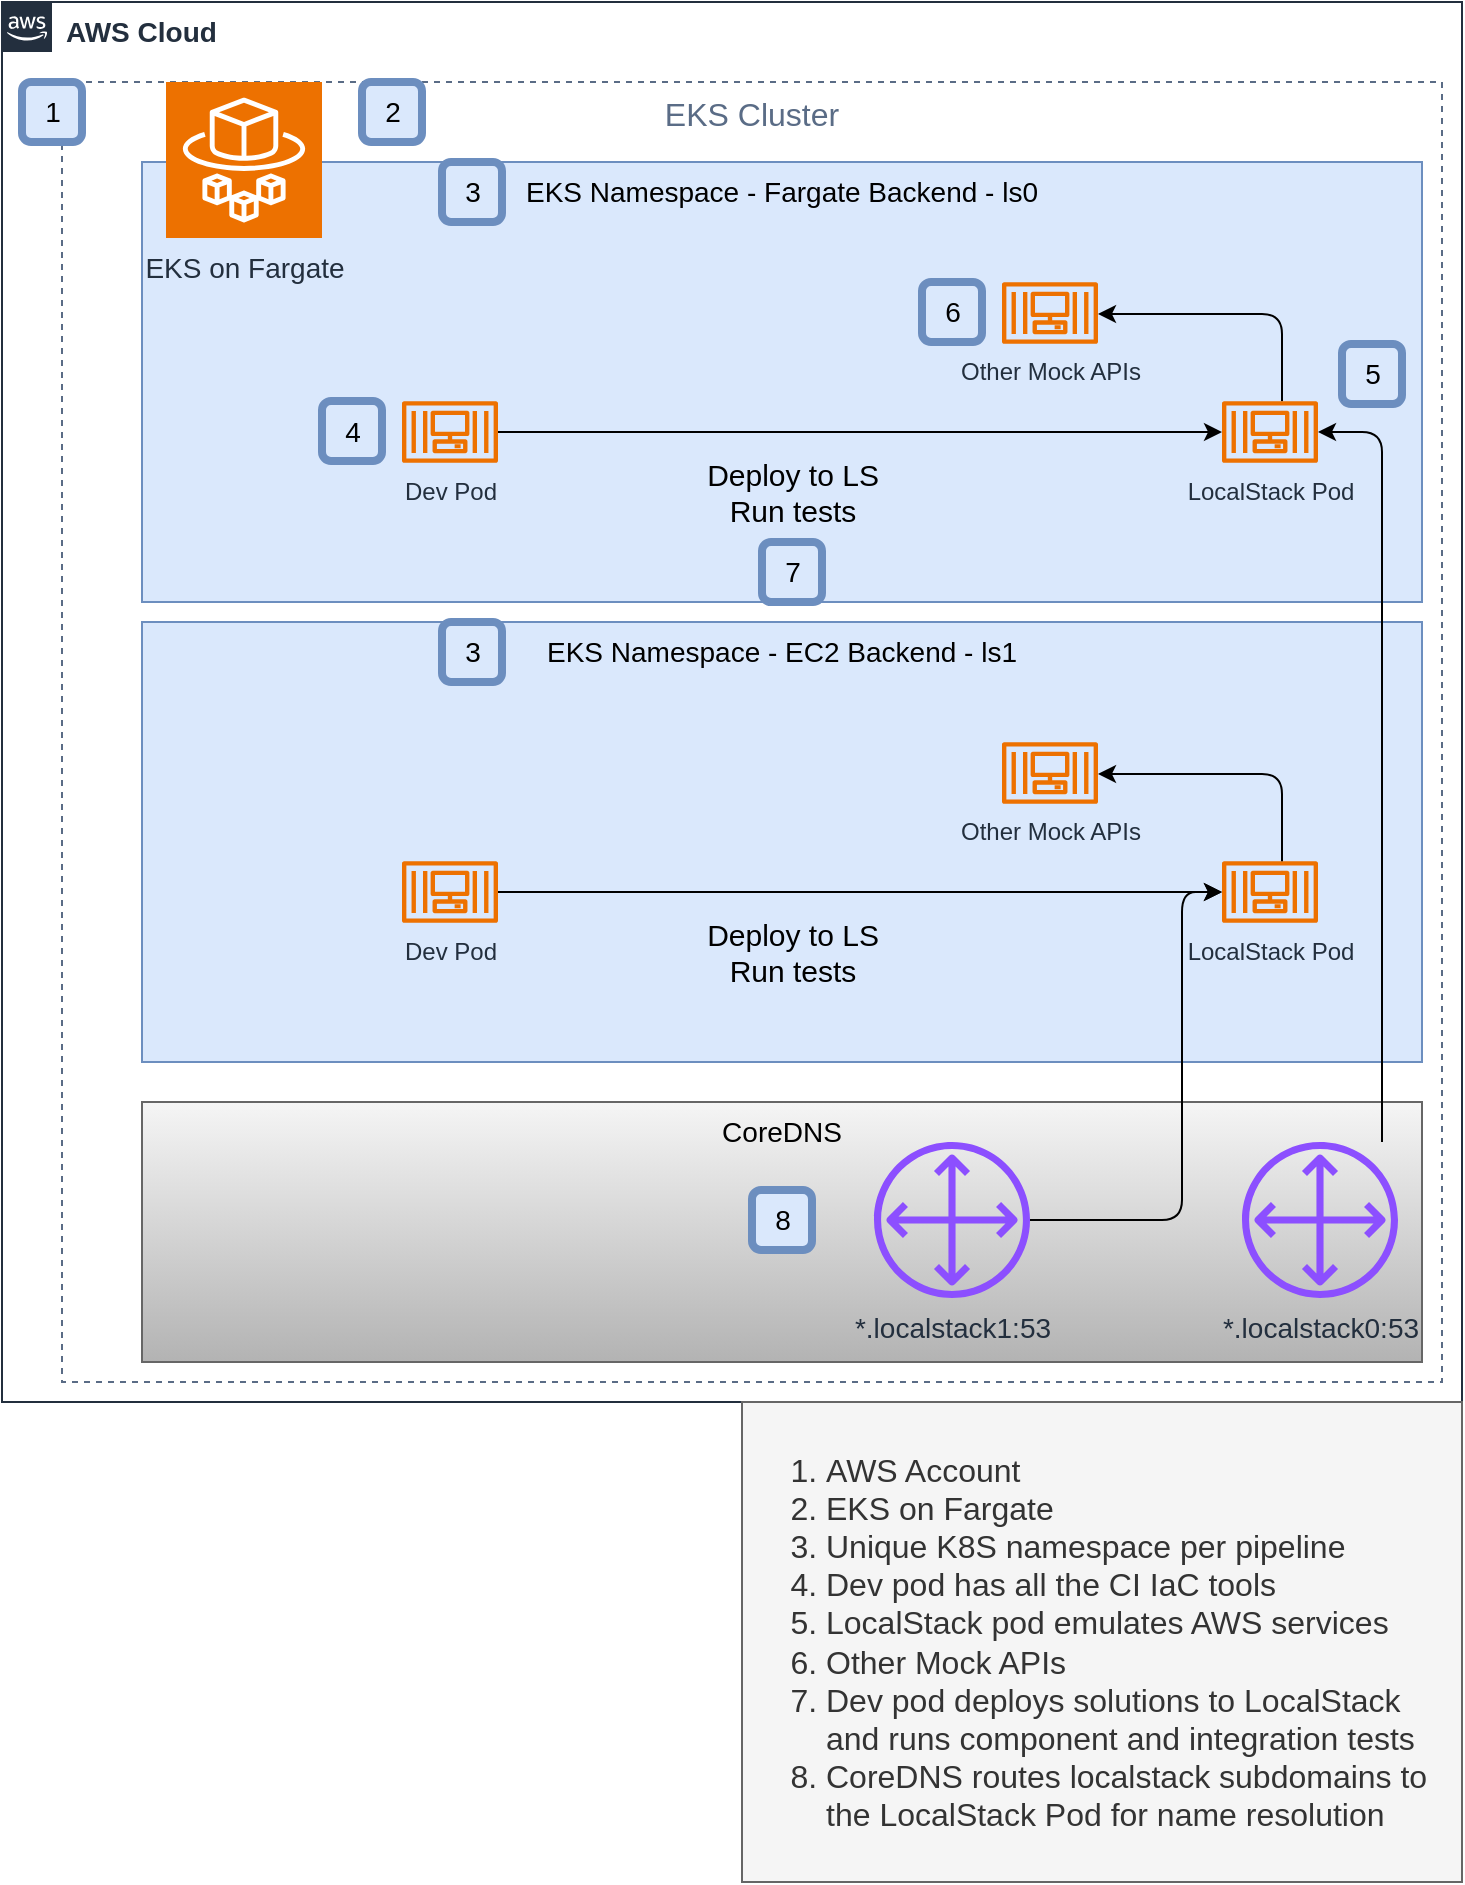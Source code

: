 <mxfile version="23.1.5" type="device" pages="2">
  <diagram name="ls-on-aws-eks" id="TpZ5J-uieHqMcHOrVDC3">
    <mxGraphModel dx="1724" dy="1796" grid="1" gridSize="10" guides="1" tooltips="1" connect="1" arrows="1" fold="1" page="1" pageScale="1" pageWidth="850" pageHeight="1100" math="0" shadow="0">
      <root>
        <mxCell id="0" />
        <mxCell id="1" parent="0" />
        <mxCell id="CIlqBqHNMjFFj4c3_xY8-1" value="&lt;b&gt;&lt;font style=&quot;font-size: 14px;&quot;&gt;AWS Cloud&lt;/font&gt;&lt;/b&gt;" style="points=[[0,0],[0.25,0],[0.5,0],[0.75,0],[1,0],[1,0.25],[1,0.5],[1,0.75],[1,1],[0.75,1],[0.5,1],[0.25,1],[0,1],[0,0.75],[0,0.5],[0,0.25]];outlineConnect=0;gradientColor=none;html=1;whiteSpace=wrap;fontSize=12;fontStyle=0;container=1;pointerEvents=0;collapsible=0;recursiveResize=0;shape=mxgraph.aws4.group;grIcon=mxgraph.aws4.group_aws_cloud_alt;strokeColor=#232F3E;fillColor=none;verticalAlign=top;align=left;spacingLeft=30;fontColor=#232F3E;dashed=0;" parent="1" vertex="1">
          <mxGeometry x="30" y="90" width="730" height="700" as="geometry" />
        </mxCell>
        <mxCell id="CIlqBqHNMjFFj4c3_xY8-2" value="&lt;font style=&quot;font-size: 16px;&quot;&gt;EKS Cluster&lt;/font&gt;" style="fillColor=none;strokeColor=#5A6C86;dashed=1;verticalAlign=top;fontStyle=0;fontColor=#5A6C86;whiteSpace=wrap;html=1;" parent="CIlqBqHNMjFFj4c3_xY8-1" vertex="1">
          <mxGeometry x="30" y="40" width="690" height="650" as="geometry" />
        </mxCell>
        <mxCell id="CIlqBqHNMjFFj4c3_xY8-3" value="&lt;font style=&quot;font-size: 14px;&quot;&gt;EKS Namespace - Fargate Backend - ls0&lt;/font&gt;" style="fillColor=#dae8fc;strokeColor=#6c8ebf;dashed=0;verticalAlign=top;fontStyle=0;whiteSpace=wrap;html=1;" parent="CIlqBqHNMjFFj4c3_xY8-1" vertex="1">
          <mxGeometry x="70" y="80" width="640" height="220" as="geometry" />
        </mxCell>
        <mxCell id="CIlqBqHNMjFFj4c3_xY8-4" value="&lt;font style=&quot;font-size: 14px;&quot;&gt;EKS on Fargate&lt;/font&gt;" style="sketch=0;points=[[0,0,0],[0.25,0,0],[0.5,0,0],[0.75,0,0],[1,0,0],[0,1,0],[0.25,1,0],[0.5,1,0],[0.75,1,0],[1,1,0],[0,0.25,0],[0,0.5,0],[0,0.75,0],[1,0.25,0],[1,0.5,0],[1,0.75,0]];outlineConnect=0;fontColor=#232F3E;fillColor=#ED7100;strokeColor=#ffffff;dashed=0;verticalLabelPosition=bottom;verticalAlign=top;align=center;html=1;fontSize=12;fontStyle=0;aspect=fixed;shape=mxgraph.aws4.resourceIcon;resIcon=mxgraph.aws4.fargate;" parent="CIlqBqHNMjFFj4c3_xY8-1" vertex="1">
          <mxGeometry x="82" y="40" width="78" height="78" as="geometry" />
        </mxCell>
        <mxCell id="-8W0-LoTiDIAhBHI-oRQ-4" style="edgeStyle=orthogonalEdgeStyle;rounded=1;orthogonalLoop=1;jettySize=auto;html=1;curved=0;" parent="CIlqBqHNMjFFj4c3_xY8-1" source="CIlqBqHNMjFFj4c3_xY8-5" target="-8W0-LoTiDIAhBHI-oRQ-3" edge="1">
          <mxGeometry relative="1" as="geometry">
            <Array as="points">
              <mxPoint x="640" y="156" />
            </Array>
          </mxGeometry>
        </mxCell>
        <mxCell id="CIlqBqHNMjFFj4c3_xY8-5" value="LocalStack Pod" style="sketch=0;outlineConnect=0;fontColor=#232F3E;gradientColor=none;fillColor=#ED7100;strokeColor=none;dashed=0;verticalLabelPosition=bottom;verticalAlign=top;align=center;html=1;fontSize=12;fontStyle=0;aspect=fixed;pointerEvents=1;shape=mxgraph.aws4.container_3;" parent="CIlqBqHNMjFFj4c3_xY8-1" vertex="1">
          <mxGeometry x="610" y="199.5" width="48" height="31" as="geometry" />
        </mxCell>
        <mxCell id="CIlqBqHNMjFFj4c3_xY8-7" style="edgeStyle=orthogonalEdgeStyle;rounded=0;orthogonalLoop=1;jettySize=auto;html=1;" parent="CIlqBqHNMjFFj4c3_xY8-1" source="CIlqBqHNMjFFj4c3_xY8-6" target="CIlqBqHNMjFFj4c3_xY8-5" edge="1">
          <mxGeometry relative="1" as="geometry" />
        </mxCell>
        <mxCell id="CIlqBqHNMjFFj4c3_xY8-6" value="Dev Pod" style="sketch=0;outlineConnect=0;fontColor=#232F3E;gradientColor=none;fillColor=#ED7100;strokeColor=none;dashed=0;verticalLabelPosition=bottom;verticalAlign=top;align=center;html=1;fontSize=12;fontStyle=0;aspect=fixed;pointerEvents=1;shape=mxgraph.aws4.container_3;" parent="CIlqBqHNMjFFj4c3_xY8-1" vertex="1">
          <mxGeometry x="200" y="199.5" width="48" height="31" as="geometry" />
        </mxCell>
        <mxCell id="CIlqBqHNMjFFj4c3_xY8-8" value="&lt;font style=&quot;font-size: 15px;&quot;&gt;Deploy to LS&lt;br&gt;Run tests&lt;/font&gt;" style="text;html=1;align=center;verticalAlign=middle;resizable=0;points=[];autosize=1;strokeColor=none;fillColor=none;" parent="CIlqBqHNMjFFj4c3_xY8-1" vertex="1">
          <mxGeometry x="340" y="220" width="110" height="50" as="geometry" />
        </mxCell>
        <mxCell id="-8W0-LoTiDIAhBHI-oRQ-3" value="Other Mock APIs" style="sketch=0;outlineConnect=0;fontColor=#232F3E;gradientColor=none;fillColor=#ED7100;strokeColor=none;dashed=0;verticalLabelPosition=bottom;verticalAlign=top;align=center;html=1;fontSize=12;fontStyle=0;aspect=fixed;pointerEvents=1;shape=mxgraph.aws4.container_3;" parent="CIlqBqHNMjFFj4c3_xY8-1" vertex="1">
          <mxGeometry x="500" y="140" width="48" height="31" as="geometry" />
        </mxCell>
        <mxCell id="-8W0-LoTiDIAhBHI-oRQ-5" value="&lt;font style=&quot;font-size: 14px;&quot;&gt;1&lt;/font&gt;" style="text;html=1;align=center;verticalAlign=middle;resizable=0;points=[];autosize=1;strokeColor=#6c8ebf;fillColor=#dae8fc;strokeWidth=4;rounded=1;glass=0;shadow=0;" parent="CIlqBqHNMjFFj4c3_xY8-1" vertex="1">
          <mxGeometry x="10" y="40" width="30" height="30" as="geometry" />
        </mxCell>
        <mxCell id="-8W0-LoTiDIAhBHI-oRQ-6" value="&lt;font style=&quot;font-size: 14px;&quot;&gt;2&lt;/font&gt;" style="text;html=1;align=center;verticalAlign=middle;resizable=0;points=[];autosize=1;strokeColor=#6c8ebf;fillColor=#dae8fc;strokeWidth=4;rounded=1;glass=0;shadow=0;" parent="CIlqBqHNMjFFj4c3_xY8-1" vertex="1">
          <mxGeometry x="180" y="40" width="30" height="30" as="geometry" />
        </mxCell>
        <mxCell id="-8W0-LoTiDIAhBHI-oRQ-7" value="&lt;font style=&quot;font-size: 14px;&quot;&gt;3&lt;/font&gt;" style="text;html=1;align=center;verticalAlign=middle;resizable=0;points=[];autosize=1;strokeColor=#6c8ebf;fillColor=#dae8fc;strokeWidth=4;rounded=1;glass=0;shadow=0;" parent="CIlqBqHNMjFFj4c3_xY8-1" vertex="1">
          <mxGeometry x="220" y="80" width="30" height="30" as="geometry" />
        </mxCell>
        <mxCell id="-8W0-LoTiDIAhBHI-oRQ-8" value="&lt;font style=&quot;font-size: 14px;&quot;&gt;4&lt;/font&gt;" style="text;html=1;align=center;verticalAlign=middle;resizable=0;points=[];autosize=1;strokeColor=#6c8ebf;fillColor=#dae8fc;strokeWidth=4;rounded=1;glass=0;shadow=0;" parent="CIlqBqHNMjFFj4c3_xY8-1" vertex="1">
          <mxGeometry x="160" y="199.5" width="30" height="30" as="geometry" />
        </mxCell>
        <mxCell id="-8W0-LoTiDIAhBHI-oRQ-9" value="&lt;font style=&quot;font-size: 14px;&quot;&gt;5&lt;/font&gt;" style="text;html=1;align=center;verticalAlign=middle;resizable=0;points=[];autosize=1;strokeColor=#6c8ebf;fillColor=#dae8fc;strokeWidth=4;rounded=1;glass=0;shadow=0;" parent="CIlqBqHNMjFFj4c3_xY8-1" vertex="1">
          <mxGeometry x="670" y="171" width="30" height="30" as="geometry" />
        </mxCell>
        <mxCell id="-8W0-LoTiDIAhBHI-oRQ-10" value="&lt;font style=&quot;font-size: 14px;&quot;&gt;6&lt;/font&gt;" style="text;html=1;align=center;verticalAlign=middle;resizable=0;points=[];autosize=1;strokeColor=#6c8ebf;fillColor=#dae8fc;strokeWidth=4;rounded=1;glass=0;shadow=0;" parent="CIlqBqHNMjFFj4c3_xY8-1" vertex="1">
          <mxGeometry x="460" y="140" width="30" height="30" as="geometry" />
        </mxCell>
        <mxCell id="-8W0-LoTiDIAhBHI-oRQ-11" value="&lt;font style=&quot;font-size: 14px;&quot;&gt;7&lt;/font&gt;" style="text;html=1;align=center;verticalAlign=middle;resizable=0;points=[];autosize=1;strokeColor=#6c8ebf;fillColor=#dae8fc;strokeWidth=4;rounded=1;glass=0;shadow=0;" parent="CIlqBqHNMjFFj4c3_xY8-1" vertex="1">
          <mxGeometry x="380" y="270" width="30" height="30" as="geometry" />
        </mxCell>
        <mxCell id="6KlicJI3OUPLph20View-2" value="&lt;font style=&quot;font-size: 14px;&quot;&gt;EKS Namespace - EC2 Backend - ls1&lt;/font&gt;" style="fillColor=#dae8fc;strokeColor=#6c8ebf;dashed=0;verticalAlign=top;fontStyle=0;whiteSpace=wrap;html=1;" parent="CIlqBqHNMjFFj4c3_xY8-1" vertex="1">
          <mxGeometry x="70" y="310" width="640" height="220" as="geometry" />
        </mxCell>
        <mxCell id="6KlicJI3OUPLph20View-4" value="LocalStack Pod" style="sketch=0;outlineConnect=0;fontColor=#232F3E;gradientColor=none;fillColor=#ED7100;strokeColor=none;dashed=0;verticalLabelPosition=bottom;verticalAlign=top;align=center;html=1;fontSize=12;fontStyle=0;aspect=fixed;pointerEvents=1;shape=mxgraph.aws4.container_3;" parent="CIlqBqHNMjFFj4c3_xY8-1" vertex="1">
          <mxGeometry x="610" y="429.5" width="48" height="31" as="geometry" />
        </mxCell>
        <mxCell id="6KlicJI3OUPLph20View-5" style="edgeStyle=orthogonalEdgeStyle;rounded=0;orthogonalLoop=1;jettySize=auto;html=1;" parent="CIlqBqHNMjFFj4c3_xY8-1" source="6KlicJI3OUPLph20View-6" target="6KlicJI3OUPLph20View-4" edge="1">
          <mxGeometry relative="1" as="geometry" />
        </mxCell>
        <mxCell id="6KlicJI3OUPLph20View-6" value="Dev Pod" style="sketch=0;outlineConnect=0;fontColor=#232F3E;gradientColor=none;fillColor=#ED7100;strokeColor=none;dashed=0;verticalLabelPosition=bottom;verticalAlign=top;align=center;html=1;fontSize=12;fontStyle=0;aspect=fixed;pointerEvents=1;shape=mxgraph.aws4.container_3;" parent="CIlqBqHNMjFFj4c3_xY8-1" vertex="1">
          <mxGeometry x="200" y="429.5" width="48" height="31" as="geometry" />
        </mxCell>
        <mxCell id="6KlicJI3OUPLph20View-7" value="&lt;font style=&quot;font-size: 15px;&quot;&gt;Deploy to LS&lt;br&gt;Run tests&lt;/font&gt;" style="text;html=1;align=center;verticalAlign=middle;resizable=0;points=[];autosize=1;strokeColor=none;fillColor=none;" parent="CIlqBqHNMjFFj4c3_xY8-1" vertex="1">
          <mxGeometry x="340" y="450" width="110" height="50" as="geometry" />
        </mxCell>
        <mxCell id="6KlicJI3OUPLph20View-8" value="Other Mock APIs" style="sketch=0;outlineConnect=0;fontColor=#232F3E;gradientColor=none;fillColor=#ED7100;strokeColor=none;dashed=0;verticalLabelPosition=bottom;verticalAlign=top;align=center;html=1;fontSize=12;fontStyle=0;aspect=fixed;pointerEvents=1;shape=mxgraph.aws4.container_3;" parent="CIlqBqHNMjFFj4c3_xY8-1" vertex="1">
          <mxGeometry x="500" y="370" width="48" height="31" as="geometry" />
        </mxCell>
        <mxCell id="6KlicJI3OUPLph20View-3" style="edgeStyle=orthogonalEdgeStyle;rounded=1;orthogonalLoop=1;jettySize=auto;html=1;curved=0;" parent="CIlqBqHNMjFFj4c3_xY8-1" source="6KlicJI3OUPLph20View-4" target="6KlicJI3OUPLph20View-8" edge="1">
          <mxGeometry relative="1" as="geometry">
            <Array as="points">
              <mxPoint x="640" y="386" />
            </Array>
          </mxGeometry>
        </mxCell>
        <mxCell id="6KlicJI3OUPLph20View-9" value="&lt;font style=&quot;font-size: 14px;&quot;&gt;3&lt;/font&gt;" style="text;html=1;align=center;verticalAlign=middle;resizable=0;points=[];autosize=1;strokeColor=#6c8ebf;fillColor=#dae8fc;strokeWidth=4;rounded=1;glass=0;shadow=0;" parent="CIlqBqHNMjFFj4c3_xY8-1" vertex="1">
          <mxGeometry x="220" y="310" width="30" height="30" as="geometry" />
        </mxCell>
        <mxCell id="rXZAp84dVsVFI8lByepV-1" value="&lt;font style=&quot;font-size: 14px;&quot;&gt;CoreDNS&lt;/font&gt;" style="fillColor=#f5f5f5;strokeColor=#666666;dashed=0;verticalAlign=top;fontStyle=0;whiteSpace=wrap;html=1;gradientColor=#b3b3b3;" parent="CIlqBqHNMjFFj4c3_xY8-1" vertex="1">
          <mxGeometry x="70" y="550" width="640" height="130" as="geometry" />
        </mxCell>
        <mxCell id="rXZAp84dVsVFI8lByepV-3" style="edgeStyle=orthogonalEdgeStyle;rounded=1;orthogonalLoop=1;jettySize=auto;html=1;curved=0;" parent="CIlqBqHNMjFFj4c3_xY8-1" source="rXZAp84dVsVFI8lByepV-2" target="6KlicJI3OUPLph20View-4" edge="1">
          <mxGeometry relative="1" as="geometry">
            <Array as="points">
              <mxPoint x="590" y="445" />
            </Array>
          </mxGeometry>
        </mxCell>
        <mxCell id="rXZAp84dVsVFI8lByepV-2" value="&lt;font style=&quot;font-size: 14px;&quot;&gt;*.localstack1:53&lt;/font&gt;" style="sketch=0;outlineConnect=0;fontColor=#232F3E;gradientColor=none;fillColor=#8C4FFF;strokeColor=none;dashed=0;verticalLabelPosition=bottom;verticalAlign=top;align=center;html=1;fontSize=12;fontStyle=0;aspect=fixed;pointerEvents=1;shape=mxgraph.aws4.customer_gateway;" parent="CIlqBqHNMjFFj4c3_xY8-1" vertex="1">
          <mxGeometry x="436" y="570" width="78" height="78" as="geometry" />
        </mxCell>
        <mxCell id="rXZAp84dVsVFI8lByepV-5" style="edgeStyle=orthogonalEdgeStyle;rounded=1;orthogonalLoop=1;jettySize=auto;html=1;curved=0;" parent="CIlqBqHNMjFFj4c3_xY8-1" source="rXZAp84dVsVFI8lByepV-4" target="CIlqBqHNMjFFj4c3_xY8-5" edge="1">
          <mxGeometry relative="1" as="geometry">
            <Array as="points">
              <mxPoint x="690" y="215" />
            </Array>
          </mxGeometry>
        </mxCell>
        <mxCell id="rXZAp84dVsVFI8lByepV-4" value="&lt;font style=&quot;font-size: 14px;&quot;&gt;*.localstack0:53&lt;/font&gt;" style="sketch=0;outlineConnect=0;fontColor=#232F3E;gradientColor=none;fillColor=#8C4FFF;strokeColor=none;dashed=0;verticalLabelPosition=bottom;verticalAlign=top;align=center;html=1;fontSize=12;fontStyle=0;aspect=fixed;pointerEvents=1;shape=mxgraph.aws4.customer_gateway;" parent="CIlqBqHNMjFFj4c3_xY8-1" vertex="1">
          <mxGeometry x="620" y="570" width="78" height="78" as="geometry" />
        </mxCell>
        <mxCell id="rXZAp84dVsVFI8lByepV-6" value="&lt;span style=&quot;font-size: 14px;&quot;&gt;8&lt;/span&gt;" style="text;html=1;align=center;verticalAlign=middle;resizable=0;points=[];autosize=1;strokeColor=#6c8ebf;fillColor=#dae8fc;strokeWidth=4;rounded=1;glass=0;shadow=0;" parent="CIlqBqHNMjFFj4c3_xY8-1" vertex="1">
          <mxGeometry x="375" y="594" width="30" height="30" as="geometry" />
        </mxCell>
        <mxCell id="-8W0-LoTiDIAhBHI-oRQ-12" value="&lt;ol style=&quot;font-size: 16px;&quot;&gt;&lt;li&gt;AWS Account&lt;/li&gt;&lt;li&gt;&lt;span style=&quot;background-color: initial;&quot;&gt;EKS on Fargate&lt;/span&gt;&lt;/li&gt;&lt;li&gt;&lt;span style=&quot;background-color: initial;&quot;&gt;Unique K8S namespace per pipeline&lt;/span&gt;&lt;/li&gt;&lt;li&gt;Dev pod has all the CI IaC tools&lt;/li&gt;&lt;li&gt;LocalStack pod emulates AWS services&amp;nbsp;&lt;/li&gt;&lt;li&gt;Other Mock APIs&lt;/li&gt;&lt;li&gt;Dev pod deploys solutions to LocalStack&lt;br&gt;and runs component and integration tests&amp;nbsp;&lt;/li&gt;&lt;li&gt;CoreDNS routes localstack subdomains to&lt;br&gt;the LocalStack Pod for name resolution&amp;nbsp;&lt;/li&gt;&lt;/ol&gt;" style="text;html=1;align=left;verticalAlign=middle;resizable=0;points=[];autosize=1;strokeColor=#666666;fillColor=#f5f5f5;fontColor=#333333;" parent="1" vertex="1">
          <mxGeometry x="400" y="790" width="360" height="240" as="geometry" />
        </mxCell>
      </root>
    </mxGraphModel>
  </diagram>
  <diagram name="ls-on-eksany" id="OGi1rOTuzcbHO-Er-p5b">
    <mxGraphModel dx="1128" dy="777" grid="1" gridSize="10" guides="1" tooltips="1" connect="1" arrows="1" fold="1" page="1" pageScale="1" pageWidth="850" pageHeight="1100" math="0" shadow="0">
      <root>
        <mxCell id="my6OJB6mrk7cIAj7XGim-0" />
        <mxCell id="my6OJB6mrk7cIAj7XGim-1" parent="my6OJB6mrk7cIAj7XGim-0" />
        <mxCell id="aU5kZHHdetHg3MHmaUpP-0" value="Engineer Laptop" style="fillColor=none;strokeColor=#5A6C86;verticalAlign=top;fontStyle=1;fontColor=#5A6C86;whiteSpace=wrap;html=1;align=left;fontSize=14;" parent="my6OJB6mrk7cIAj7XGim-1" vertex="1">
          <mxGeometry x="20" y="98" width="740" height="532" as="geometry" />
        </mxCell>
        <mxCell id="aU5kZHHdetHg3MHmaUpP-1" value="Docker" style="fillColor=none;strokeColor=#5A6C86;verticalAlign=top;fontStyle=1;fontColor=#5A6C86;whiteSpace=wrap;html=1;align=left;fontSize=14;" parent="my6OJB6mrk7cIAj7XGim-1" vertex="1">
          <mxGeometry x="30" y="128" width="720" height="492" as="geometry" />
        </mxCell>
        <mxCell id="my6OJB6mrk7cIAj7XGim-19" value="&lt;ol style=&quot;font-size: 16px;&quot;&gt;&lt;li&gt;&lt;span style=&quot;background-color: initial;&quot;&gt;Engineer&#39;s laptop&lt;/span&gt;&lt;/li&gt;&lt;li&gt;&lt;span style=&quot;background-color: initial;&quot;&gt;EKS Anywhere on Docker&lt;/span&gt;&lt;br&gt;&lt;/li&gt;&lt;li&gt;&lt;span style=&quot;background-color: initial;&quot;&gt;Unique K8S namespace per pipeline&lt;/span&gt;&lt;/li&gt;&lt;li&gt;Dev pod has all the CI IaC tools&lt;/li&gt;&lt;li&gt;LocalStack pod emulates AWS services&amp;nbsp;&lt;/li&gt;&lt;li&gt;Other Mock APIs&lt;/li&gt;&lt;li&gt;Dev pod deploys solutions to LocalStack&lt;br&gt;and runs component and integration tests&lt;/li&gt;&lt;li&gt;CoreDNS routes localstack subdomains to&lt;br style=&quot;border-color: var(--border-color);&quot;&gt;the LocalStack Pod for name resolution&lt;br&gt;&lt;/li&gt;&lt;/ol&gt;" style="text;html=1;align=left;verticalAlign=middle;resizable=0;points=[];autosize=1;strokeColor=#666666;fillColor=#f5f5f5;fontColor=#333333;container=0;" parent="my6OJB6mrk7cIAj7XGim-1" vertex="1">
          <mxGeometry x="400" y="630" width="360" height="240" as="geometry" />
        </mxCell>
        <mxCell id="my6OJB6mrk7cIAj7XGim-3" value="&lt;font style=&quot;font-size: 16px;&quot;&gt;EKS Cluster&lt;/font&gt;" style="fillColor=none;strokeColor=#5A6C86;dashed=1;verticalAlign=top;fontStyle=0;fontColor=#5A6C86;whiteSpace=wrap;html=1;container=0;" parent="my6OJB6mrk7cIAj7XGim-1" vertex="1">
          <mxGeometry x="60" y="158" width="680" height="452" as="geometry" />
        </mxCell>
        <mxCell id="my6OJB6mrk7cIAj7XGim-4" value="&lt;font style=&quot;font-size: 14px;&quot;&gt;EKS Namespace - ls0&lt;/font&gt;" style="fillColor=#dae8fc;strokeColor=#6c8ebf;dashed=0;verticalAlign=top;fontStyle=0;whiteSpace=wrap;html=1;container=0;" parent="my6OJB6mrk7cIAj7XGim-1" vertex="1">
          <mxGeometry x="90" y="218" width="640" height="220" as="geometry" />
        </mxCell>
        <mxCell id="my6OJB6mrk7cIAj7XGim-5" value="&lt;font style=&quot;font-size: 14px;&quot;&gt;EKS Anywhere&lt;/font&gt;" style="sketch=0;points=[[0,0,0],[0.25,0,0],[0.5,0,0],[0.75,0,0],[1,0,0],[0,1,0],[0.25,1,0],[0.5,1,0],[0.75,1,0],[1,1,0],[0,0.25,0],[0,0.5,0],[0,0.75,0],[1,0.25,0],[1,0.5,0],[1,0.75,0]];outlineConnect=0;fontColor=#232F3E;fillColor=#ED7100;strokeColor=#ffffff;dashed=0;verticalLabelPosition=bottom;verticalAlign=top;align=center;html=1;fontSize=12;fontStyle=0;aspect=fixed;shape=mxgraph.aws4.resourceIcon;resIcon=mxgraph.aws4.fargate;container=0;" parent="my6OJB6mrk7cIAj7XGim-1" vertex="1">
          <mxGeometry x="102" y="158" width="78" height="78" as="geometry" />
        </mxCell>
        <mxCell id="my6OJB6mrk7cIAj7XGim-6" style="edgeStyle=orthogonalEdgeStyle;rounded=1;orthogonalLoop=1;jettySize=auto;html=1;curved=0;" parent="my6OJB6mrk7cIAj7XGim-1" source="my6OJB6mrk7cIAj7XGim-7" target="my6OJB6mrk7cIAj7XGim-11" edge="1">
          <mxGeometry relative="1" as="geometry">
            <Array as="points">
              <mxPoint x="660" y="294" />
            </Array>
          </mxGeometry>
        </mxCell>
        <mxCell id="my6OJB6mrk7cIAj7XGim-7" value="LocalStack Pod" style="sketch=0;outlineConnect=0;fontColor=#232F3E;gradientColor=none;fillColor=#ED7100;strokeColor=none;dashed=0;verticalLabelPosition=bottom;verticalAlign=top;align=center;html=1;fontSize=12;fontStyle=0;aspect=fixed;pointerEvents=1;shape=mxgraph.aws4.container_3;container=0;" parent="my6OJB6mrk7cIAj7XGim-1" vertex="1">
          <mxGeometry x="630" y="337.5" width="48" height="31" as="geometry" />
        </mxCell>
        <mxCell id="my6OJB6mrk7cIAj7XGim-8" style="edgeStyle=orthogonalEdgeStyle;rounded=0;orthogonalLoop=1;jettySize=auto;html=1;" parent="my6OJB6mrk7cIAj7XGim-1" source="my6OJB6mrk7cIAj7XGim-9" target="my6OJB6mrk7cIAj7XGim-7" edge="1">
          <mxGeometry relative="1" as="geometry" />
        </mxCell>
        <mxCell id="my6OJB6mrk7cIAj7XGim-9" value="Dev Pod" style="sketch=0;outlineConnect=0;fontColor=#232F3E;gradientColor=none;fillColor=#ED7100;strokeColor=none;dashed=0;verticalLabelPosition=bottom;verticalAlign=top;align=center;html=1;fontSize=12;fontStyle=0;aspect=fixed;pointerEvents=1;shape=mxgraph.aws4.container_3;container=0;" parent="my6OJB6mrk7cIAj7XGim-1" vertex="1">
          <mxGeometry x="220" y="337.5" width="48" height="31" as="geometry" />
        </mxCell>
        <mxCell id="my6OJB6mrk7cIAj7XGim-10" value="&lt;font style=&quot;font-size: 15px;&quot;&gt;Deploy to LS&lt;br&gt;Run tests&lt;/font&gt;" style="text;html=1;align=center;verticalAlign=middle;resizable=0;points=[];autosize=1;strokeColor=none;fillColor=none;container=0;" parent="my6OJB6mrk7cIAj7XGim-1" vertex="1">
          <mxGeometry x="360" y="358" width="110" height="50" as="geometry" />
        </mxCell>
        <mxCell id="my6OJB6mrk7cIAj7XGim-11" value="Other Mock APIs" style="sketch=0;outlineConnect=0;fontColor=#232F3E;gradientColor=none;fillColor=#ED7100;strokeColor=none;dashed=0;verticalLabelPosition=bottom;verticalAlign=top;align=center;html=1;fontSize=12;fontStyle=0;aspect=fixed;pointerEvents=1;shape=mxgraph.aws4.container_3;container=0;" parent="my6OJB6mrk7cIAj7XGim-1" vertex="1">
          <mxGeometry x="520" y="278" width="48" height="31" as="geometry" />
        </mxCell>
        <mxCell id="my6OJB6mrk7cIAj7XGim-12" value="&lt;font style=&quot;font-size: 14px;&quot;&gt;1&lt;/font&gt;" style="text;html=1;align=center;verticalAlign=middle;resizable=0;points=[];autosize=1;strokeColor=#6c8ebf;fillColor=#dae8fc;strokeWidth=4;rounded=1;glass=0;shadow=0;container=0;" parent="my6OJB6mrk7cIAj7XGim-1" vertex="1">
          <mxGeometry x="40" y="158" width="30" height="30" as="geometry" />
        </mxCell>
        <mxCell id="my6OJB6mrk7cIAj7XGim-13" value="&lt;font style=&quot;font-size: 14px;&quot;&gt;2&lt;/font&gt;" style="text;html=1;align=center;verticalAlign=middle;resizable=0;points=[];autosize=1;strokeColor=#6c8ebf;fillColor=#dae8fc;strokeWidth=4;rounded=1;glass=0;shadow=0;container=0;" parent="my6OJB6mrk7cIAj7XGim-1" vertex="1">
          <mxGeometry x="200" y="158" width="30" height="30" as="geometry" />
        </mxCell>
        <mxCell id="my6OJB6mrk7cIAj7XGim-14" value="&lt;font style=&quot;font-size: 14px;&quot;&gt;3&lt;/font&gt;" style="text;html=1;align=center;verticalAlign=middle;resizable=0;points=[];autosize=1;strokeColor=#6c8ebf;fillColor=#dae8fc;strokeWidth=4;rounded=1;glass=0;shadow=0;container=0;" parent="my6OJB6mrk7cIAj7XGim-1" vertex="1">
          <mxGeometry x="268" y="218" width="30" height="30" as="geometry" />
        </mxCell>
        <mxCell id="my6OJB6mrk7cIAj7XGim-15" value="&lt;font style=&quot;font-size: 14px;&quot;&gt;4&lt;/font&gt;" style="text;html=1;align=center;verticalAlign=middle;resizable=0;points=[];autosize=1;strokeColor=#6c8ebf;fillColor=#dae8fc;strokeWidth=4;rounded=1;glass=0;shadow=0;container=0;" parent="my6OJB6mrk7cIAj7XGim-1" vertex="1">
          <mxGeometry x="180" y="337.5" width="30" height="30" as="geometry" />
        </mxCell>
        <mxCell id="my6OJB6mrk7cIAj7XGim-16" value="&lt;font style=&quot;font-size: 14px;&quot;&gt;5&lt;/font&gt;" style="text;html=1;align=center;verticalAlign=middle;resizable=0;points=[];autosize=1;strokeColor=#6c8ebf;fillColor=#dae8fc;strokeWidth=4;rounded=1;glass=0;shadow=0;container=0;" parent="my6OJB6mrk7cIAj7XGim-1" vertex="1">
          <mxGeometry x="690" y="300" width="30" height="30" as="geometry" />
        </mxCell>
        <mxCell id="my6OJB6mrk7cIAj7XGim-17" value="&lt;font style=&quot;font-size: 14px;&quot;&gt;6&lt;/font&gt;" style="text;html=1;align=center;verticalAlign=middle;resizable=0;points=[];autosize=1;strokeColor=#6c8ebf;fillColor=#dae8fc;strokeWidth=4;rounded=1;glass=0;shadow=0;container=0;" parent="my6OJB6mrk7cIAj7XGim-1" vertex="1">
          <mxGeometry x="480" y="278" width="30" height="30" as="geometry" />
        </mxCell>
        <mxCell id="my6OJB6mrk7cIAj7XGim-18" value="&lt;font style=&quot;font-size: 14px;&quot;&gt;7&lt;/font&gt;" style="text;html=1;align=center;verticalAlign=middle;resizable=0;points=[];autosize=1;strokeColor=#6c8ebf;fillColor=#dae8fc;strokeWidth=4;rounded=1;glass=0;shadow=0;container=0;" parent="my6OJB6mrk7cIAj7XGim-1" vertex="1">
          <mxGeometry x="400" y="408" width="30" height="30" as="geometry" />
        </mxCell>
        <mxCell id="vnxdWYvxPIOpmt9R0Vbq-0" value="&lt;font style=&quot;font-size: 14px;&quot;&gt;CoreDNS&lt;/font&gt;" style="fillColor=#f5f5f5;strokeColor=#666666;dashed=0;verticalAlign=top;fontStyle=0;whiteSpace=wrap;html=1;gradientColor=#b3b3b3;" vertex="1" parent="my6OJB6mrk7cIAj7XGim-1">
          <mxGeometry x="90" y="460" width="640" height="130" as="geometry" />
        </mxCell>
        <mxCell id="vnxdWYvxPIOpmt9R0Vbq-4" style="edgeStyle=orthogonalEdgeStyle;rounded=1;orthogonalLoop=1;jettySize=auto;html=1;curved=0;" edge="1" parent="my6OJB6mrk7cIAj7XGim-1" source="vnxdWYvxPIOpmt9R0Vbq-2" target="my6OJB6mrk7cIAj7XGim-7">
          <mxGeometry relative="1" as="geometry">
            <Array as="points">
              <mxPoint x="710" y="525" />
              <mxPoint x="710" y="353" />
            </Array>
          </mxGeometry>
        </mxCell>
        <mxCell id="vnxdWYvxPIOpmt9R0Vbq-2" value="&lt;font style=&quot;font-size: 14px;&quot;&gt;*.localstack0:53&lt;/font&gt;" style="sketch=0;outlineConnect=0;fontColor=#232F3E;gradientColor=none;fillColor=#8C4FFF;strokeColor=none;dashed=0;verticalLabelPosition=bottom;verticalAlign=top;align=center;html=1;fontSize=12;fontStyle=0;aspect=fixed;pointerEvents=1;shape=mxgraph.aws4.customer_gateway;" vertex="1" parent="my6OJB6mrk7cIAj7XGim-1">
          <mxGeometry x="600" y="472" width="78" height="78" as="geometry" />
        </mxCell>
        <mxCell id="vnxdWYvxPIOpmt9R0Vbq-3" value="&lt;span style=&quot;font-size: 14px;&quot;&gt;8&lt;/span&gt;" style="text;html=1;align=center;verticalAlign=middle;resizable=0;points=[];autosize=1;strokeColor=#6c8ebf;fillColor=#dae8fc;strokeWidth=4;rounded=1;glass=0;shadow=0;" vertex="1" parent="my6OJB6mrk7cIAj7XGim-1">
          <mxGeometry x="400" y="510" width="30" height="30" as="geometry" />
        </mxCell>
      </root>
    </mxGraphModel>
  </diagram>
</mxfile>
